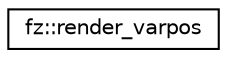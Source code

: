 digraph "Graphical Class Hierarchy"
{
 // LATEX_PDF_SIZE
  edge [fontname="Helvetica",fontsize="10",labelfontname="Helvetica",labelfontsize="10"];
  node [fontname="Helvetica",fontsize="10",shape=record];
  rankdir="LR";
  Node0 [label="fz::render_varpos",height=0.2,width=0.4,color="black", fillcolor="white", style="filled",URL="$structfz_1_1render__varpos.html",tooltip=" "];
}
